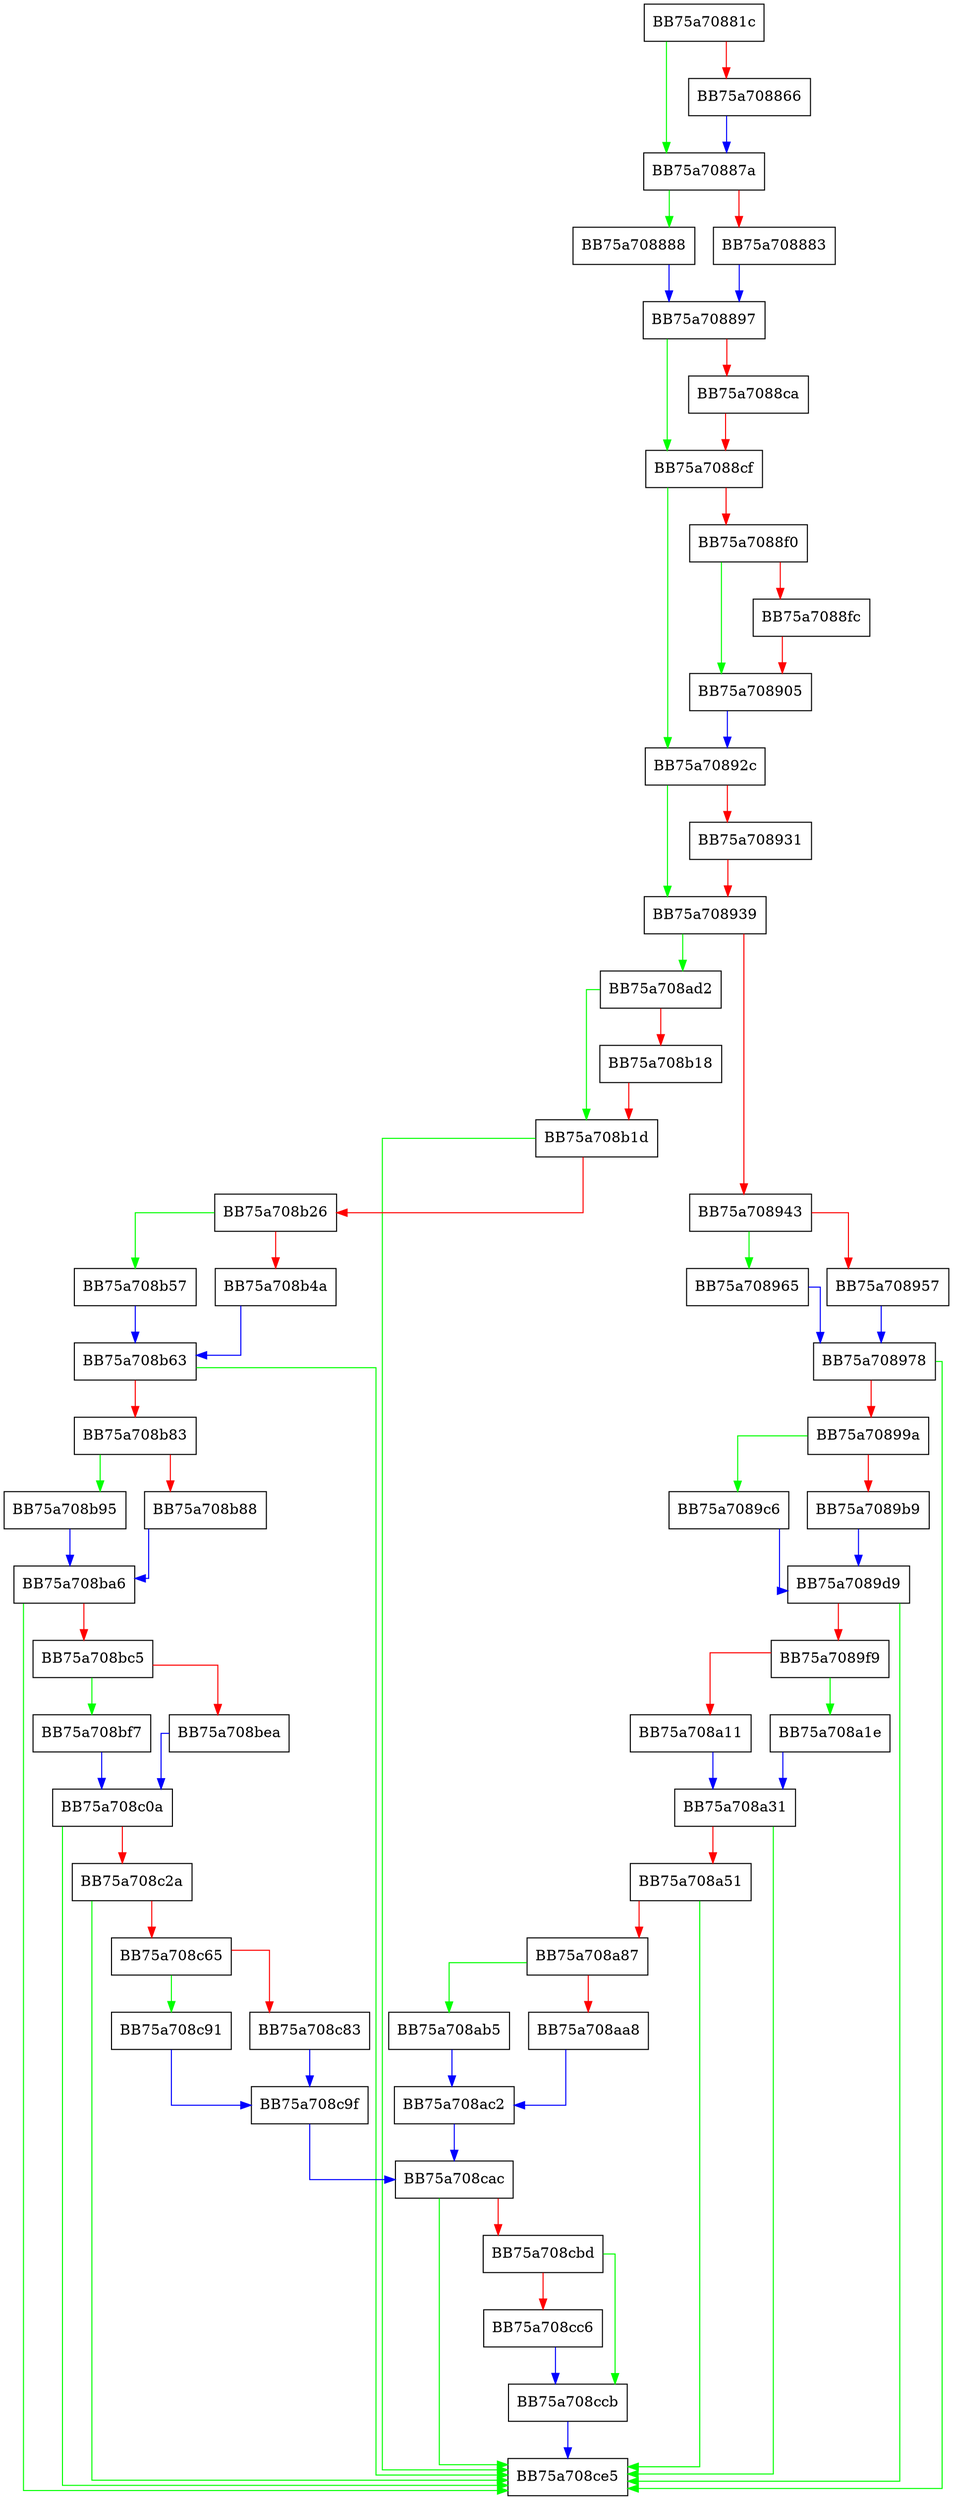 digraph PatchImageBase {
  node [shape="box"];
  graph [splines=ortho];
  BB75a70881c -> BB75a70887a [color="green"];
  BB75a70881c -> BB75a708866 [color="red"];
  BB75a708866 -> BB75a70887a [color="blue"];
  BB75a70887a -> BB75a708888 [color="green"];
  BB75a70887a -> BB75a708883 [color="red"];
  BB75a708883 -> BB75a708897 [color="blue"];
  BB75a708888 -> BB75a708897 [color="blue"];
  BB75a708897 -> BB75a7088cf [color="green"];
  BB75a708897 -> BB75a7088ca [color="red"];
  BB75a7088ca -> BB75a7088cf [color="red"];
  BB75a7088cf -> BB75a70892c [color="green"];
  BB75a7088cf -> BB75a7088f0 [color="red"];
  BB75a7088f0 -> BB75a708905 [color="green"];
  BB75a7088f0 -> BB75a7088fc [color="red"];
  BB75a7088fc -> BB75a708905 [color="red"];
  BB75a708905 -> BB75a70892c [color="blue"];
  BB75a70892c -> BB75a708939 [color="green"];
  BB75a70892c -> BB75a708931 [color="red"];
  BB75a708931 -> BB75a708939 [color="red"];
  BB75a708939 -> BB75a708ad2 [color="green"];
  BB75a708939 -> BB75a708943 [color="red"];
  BB75a708943 -> BB75a708965 [color="green"];
  BB75a708943 -> BB75a708957 [color="red"];
  BB75a708957 -> BB75a708978 [color="blue"];
  BB75a708965 -> BB75a708978 [color="blue"];
  BB75a708978 -> BB75a708ce5 [color="green"];
  BB75a708978 -> BB75a70899a [color="red"];
  BB75a70899a -> BB75a7089c6 [color="green"];
  BB75a70899a -> BB75a7089b9 [color="red"];
  BB75a7089b9 -> BB75a7089d9 [color="blue"];
  BB75a7089c6 -> BB75a7089d9 [color="blue"];
  BB75a7089d9 -> BB75a708ce5 [color="green"];
  BB75a7089d9 -> BB75a7089f9 [color="red"];
  BB75a7089f9 -> BB75a708a1e [color="green"];
  BB75a7089f9 -> BB75a708a11 [color="red"];
  BB75a708a11 -> BB75a708a31 [color="blue"];
  BB75a708a1e -> BB75a708a31 [color="blue"];
  BB75a708a31 -> BB75a708ce5 [color="green"];
  BB75a708a31 -> BB75a708a51 [color="red"];
  BB75a708a51 -> BB75a708ce5 [color="green"];
  BB75a708a51 -> BB75a708a87 [color="red"];
  BB75a708a87 -> BB75a708ab5 [color="green"];
  BB75a708a87 -> BB75a708aa8 [color="red"];
  BB75a708aa8 -> BB75a708ac2 [color="blue"];
  BB75a708ab5 -> BB75a708ac2 [color="blue"];
  BB75a708ac2 -> BB75a708cac [color="blue"];
  BB75a708ad2 -> BB75a708b1d [color="green"];
  BB75a708ad2 -> BB75a708b18 [color="red"];
  BB75a708b18 -> BB75a708b1d [color="red"];
  BB75a708b1d -> BB75a708ce5 [color="green"];
  BB75a708b1d -> BB75a708b26 [color="red"];
  BB75a708b26 -> BB75a708b57 [color="green"];
  BB75a708b26 -> BB75a708b4a [color="red"];
  BB75a708b4a -> BB75a708b63 [color="blue"];
  BB75a708b57 -> BB75a708b63 [color="blue"];
  BB75a708b63 -> BB75a708ce5 [color="green"];
  BB75a708b63 -> BB75a708b83 [color="red"];
  BB75a708b83 -> BB75a708b95 [color="green"];
  BB75a708b83 -> BB75a708b88 [color="red"];
  BB75a708b88 -> BB75a708ba6 [color="blue"];
  BB75a708b95 -> BB75a708ba6 [color="blue"];
  BB75a708ba6 -> BB75a708ce5 [color="green"];
  BB75a708ba6 -> BB75a708bc5 [color="red"];
  BB75a708bc5 -> BB75a708bf7 [color="green"];
  BB75a708bc5 -> BB75a708bea [color="red"];
  BB75a708bea -> BB75a708c0a [color="blue"];
  BB75a708bf7 -> BB75a708c0a [color="blue"];
  BB75a708c0a -> BB75a708ce5 [color="green"];
  BB75a708c0a -> BB75a708c2a [color="red"];
  BB75a708c2a -> BB75a708ce5 [color="green"];
  BB75a708c2a -> BB75a708c65 [color="red"];
  BB75a708c65 -> BB75a708c91 [color="green"];
  BB75a708c65 -> BB75a708c83 [color="red"];
  BB75a708c83 -> BB75a708c9f [color="blue"];
  BB75a708c91 -> BB75a708c9f [color="blue"];
  BB75a708c9f -> BB75a708cac [color="blue"];
  BB75a708cac -> BB75a708ce5 [color="green"];
  BB75a708cac -> BB75a708cbd [color="red"];
  BB75a708cbd -> BB75a708ccb [color="green"];
  BB75a708cbd -> BB75a708cc6 [color="red"];
  BB75a708cc6 -> BB75a708ccb [color="blue"];
  BB75a708ccb -> BB75a708ce5 [color="blue"];
}